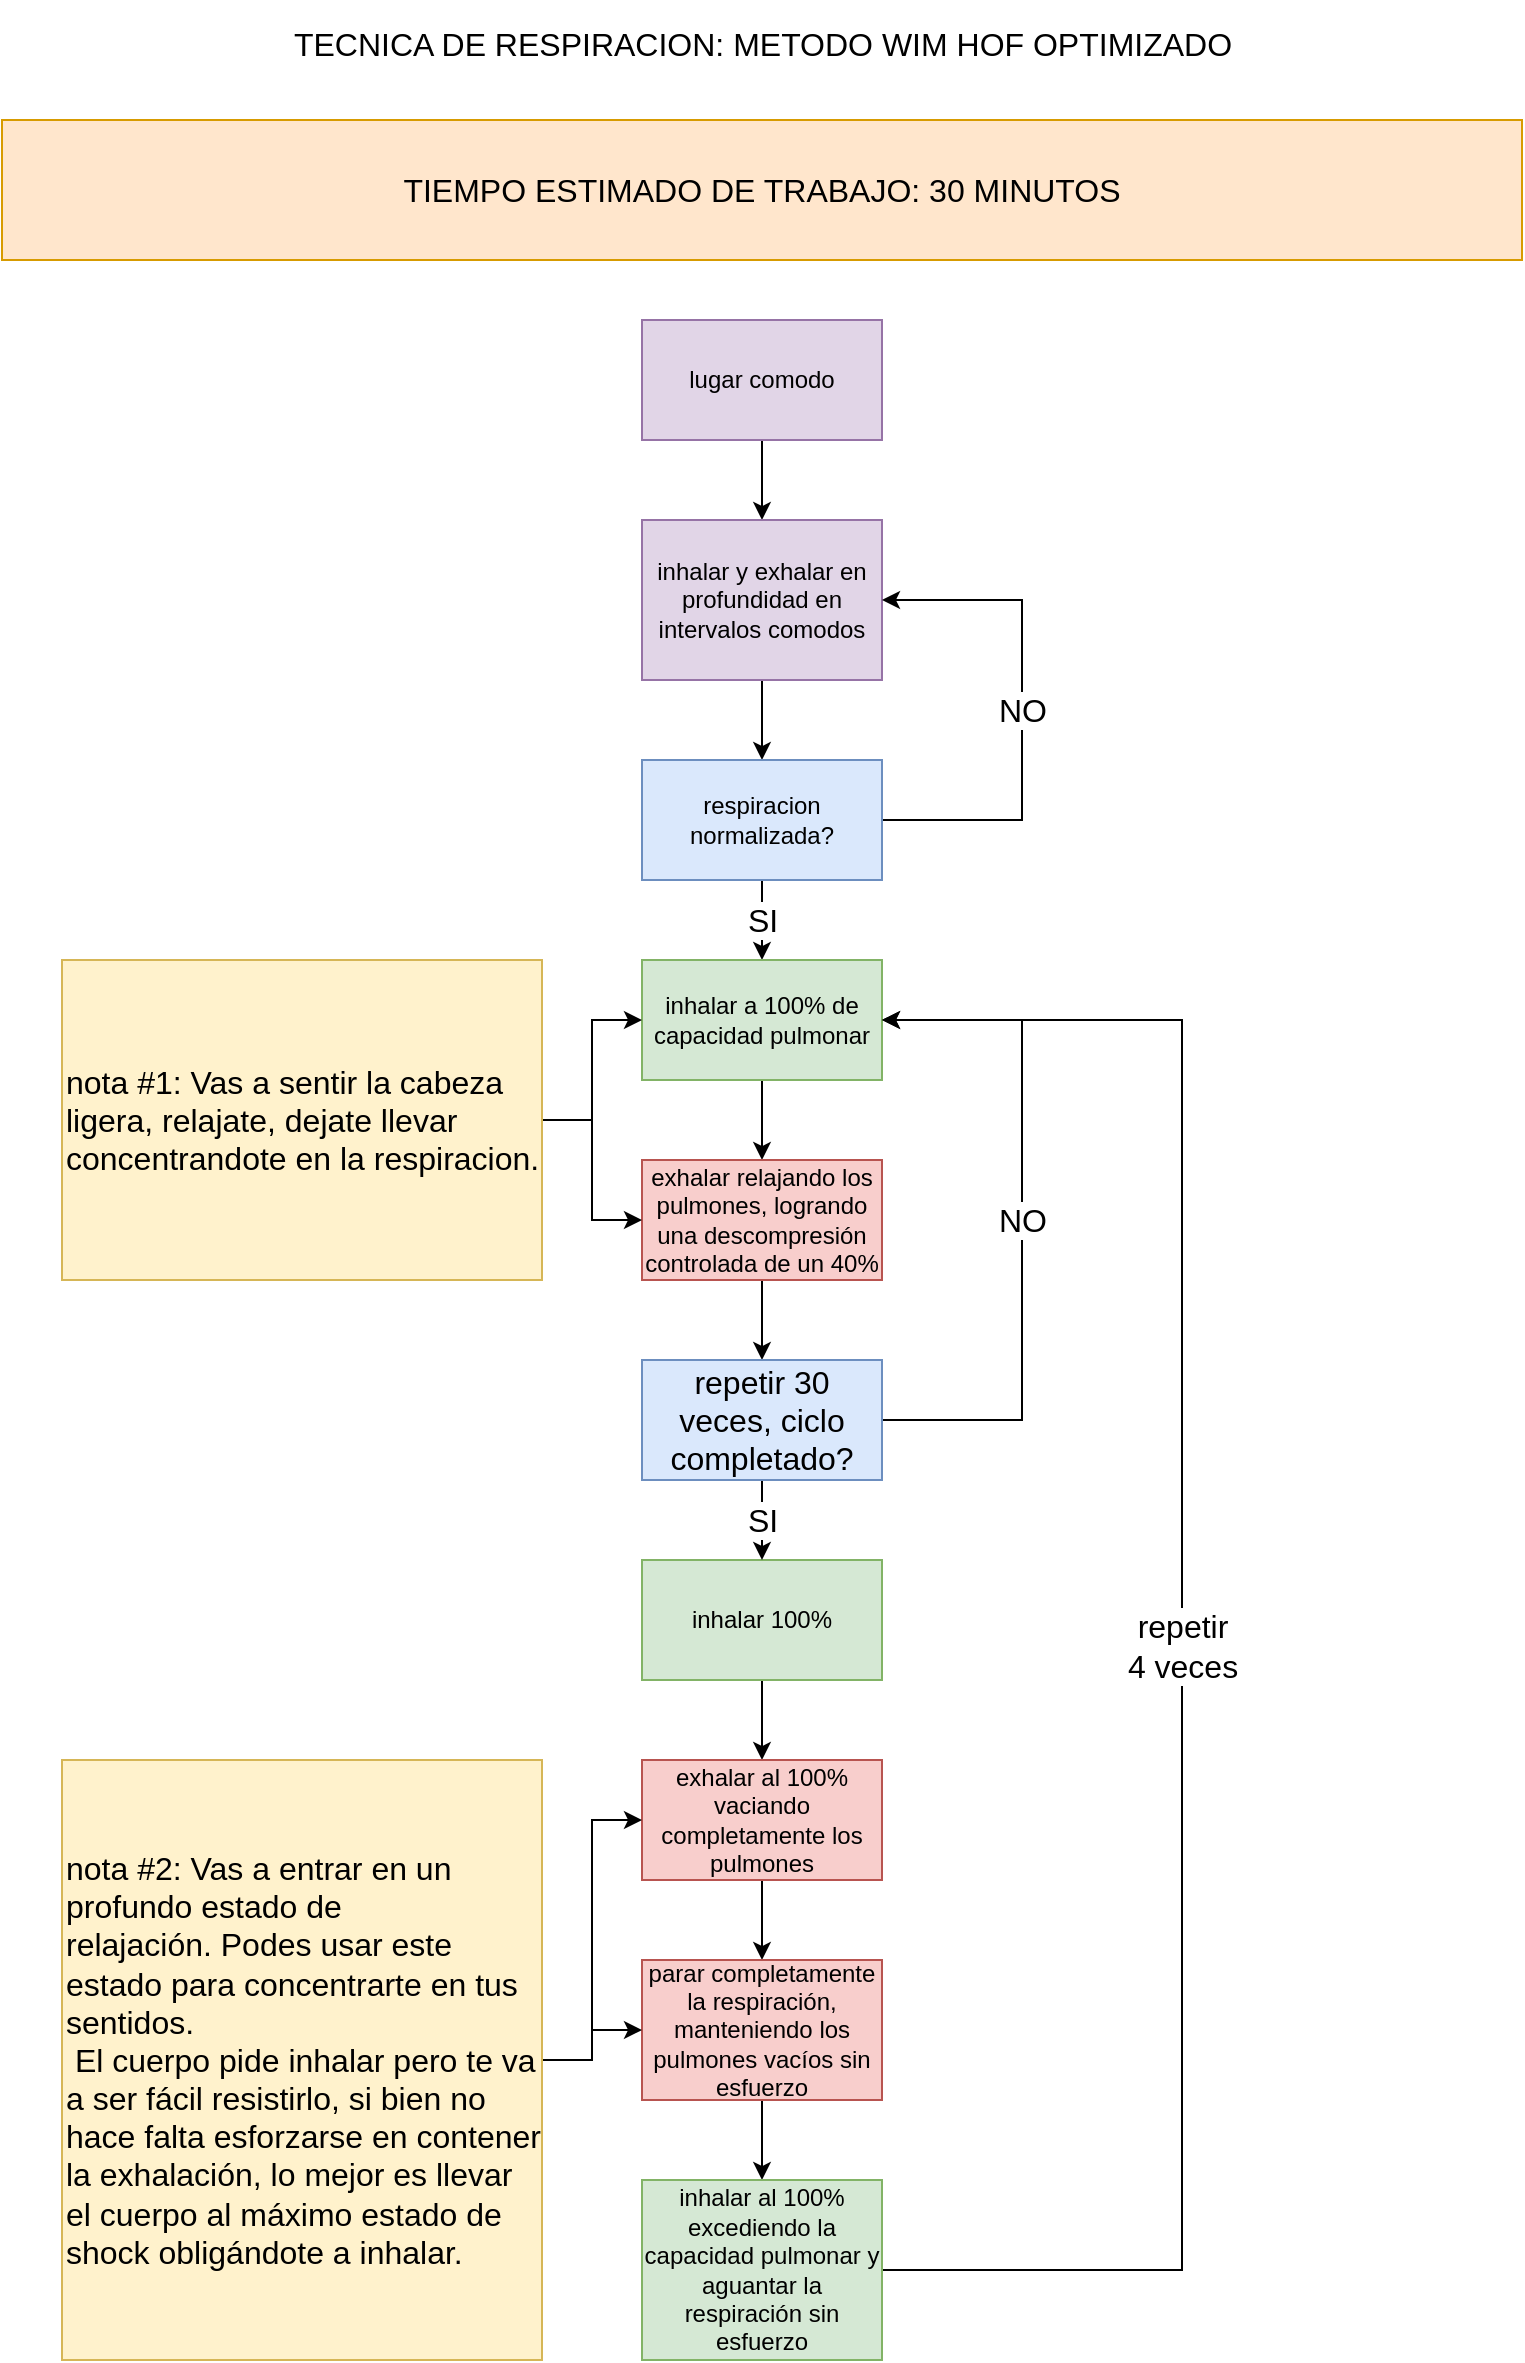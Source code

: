 <mxfile version="14.2.9" type="github">
  <diagram id="3oyoTQynbpDbM4ZEqOCm" name="Page-1">
    <mxGraphModel dx="1838" dy="2218" grid="1" gridSize="10" guides="1" tooltips="1" connect="1" arrows="1" fold="1" page="1" pageScale="1" pageWidth="850" pageHeight="1100" math="0" shadow="0">
      <root>
        <mxCell id="0" />
        <mxCell id="1" parent="0" />
        <mxCell id="PqaMejwaI_BLGs7dTHtu-3" value="" style="edgeStyle=orthogonalEdgeStyle;rounded=0;orthogonalLoop=1;jettySize=auto;html=1;" edge="1" parent="1" source="PqaMejwaI_BLGs7dTHtu-1" target="PqaMejwaI_BLGs7dTHtu-2">
          <mxGeometry relative="1" as="geometry" />
        </mxCell>
        <mxCell id="PqaMejwaI_BLGs7dTHtu-1" value="lugar comodo" style="rounded=0;whiteSpace=wrap;html=1;fillColor=#e1d5e7;strokeColor=#9673a6;" vertex="1" parent="1">
          <mxGeometry x="420" y="70" width="120" height="60" as="geometry" />
        </mxCell>
        <mxCell id="PqaMejwaI_BLGs7dTHtu-5" value="" style="edgeStyle=orthogonalEdgeStyle;rounded=0;orthogonalLoop=1;jettySize=auto;html=1;" edge="1" parent="1" source="PqaMejwaI_BLGs7dTHtu-2" target="PqaMejwaI_BLGs7dTHtu-4">
          <mxGeometry relative="1" as="geometry" />
        </mxCell>
        <mxCell id="PqaMejwaI_BLGs7dTHtu-2" value="inhalar y exhalar en profundidad en intervalos comodos" style="rounded=0;whiteSpace=wrap;html=1;fillColor=#e1d5e7;strokeColor=#9673a6;" vertex="1" parent="1">
          <mxGeometry x="420" y="170" width="120" height="80" as="geometry" />
        </mxCell>
        <mxCell id="PqaMejwaI_BLGs7dTHtu-9" value="NO" style="edgeStyle=orthogonalEdgeStyle;rounded=0;orthogonalLoop=1;jettySize=auto;html=1;entryX=1;entryY=0.5;entryDx=0;entryDy=0;fontSize=16;" edge="1" parent="1" source="PqaMejwaI_BLGs7dTHtu-4" target="PqaMejwaI_BLGs7dTHtu-2">
          <mxGeometry relative="1" as="geometry">
            <Array as="points">
              <mxPoint x="610" y="320" />
              <mxPoint x="610" y="210" />
            </Array>
          </mxGeometry>
        </mxCell>
        <mxCell id="PqaMejwaI_BLGs7dTHtu-11" value="SI" style="edgeStyle=orthogonalEdgeStyle;rounded=0;orthogonalLoop=1;jettySize=auto;html=1;fontSize=16;" edge="1" parent="1" source="PqaMejwaI_BLGs7dTHtu-4" target="PqaMejwaI_BLGs7dTHtu-10">
          <mxGeometry relative="1" as="geometry" />
        </mxCell>
        <mxCell id="PqaMejwaI_BLGs7dTHtu-4" value="respiracion normalizada?" style="whiteSpace=wrap;html=1;rounded=0;fillColor=#dae8fc;strokeColor=#6c8ebf;" vertex="1" parent="1">
          <mxGeometry x="420" y="290" width="120" height="60" as="geometry" />
        </mxCell>
        <mxCell id="PqaMejwaI_BLGs7dTHtu-13" value="" style="edgeStyle=orthogonalEdgeStyle;rounded=0;orthogonalLoop=1;jettySize=auto;html=1;fontSize=16;" edge="1" parent="1" source="PqaMejwaI_BLGs7dTHtu-10" target="PqaMejwaI_BLGs7dTHtu-12">
          <mxGeometry relative="1" as="geometry" />
        </mxCell>
        <mxCell id="PqaMejwaI_BLGs7dTHtu-10" value="inhalar a 100% de capacidad pulmonar" style="whiteSpace=wrap;html=1;rounded=0;fillColor=#d5e8d4;strokeColor=#82b366;" vertex="1" parent="1">
          <mxGeometry x="420" y="390" width="120" height="60" as="geometry" />
        </mxCell>
        <mxCell id="PqaMejwaI_BLGs7dTHtu-32" value="" style="edgeStyle=orthogonalEdgeStyle;rounded=0;orthogonalLoop=1;jettySize=auto;html=1;fontSize=16;" edge="1" parent="1" source="PqaMejwaI_BLGs7dTHtu-12" target="PqaMejwaI_BLGs7dTHtu-31">
          <mxGeometry relative="1" as="geometry" />
        </mxCell>
        <mxCell id="PqaMejwaI_BLGs7dTHtu-12" value="exhalar relajando los pulmones, logrando una descompresión controlada de un 40%" style="whiteSpace=wrap;html=1;rounded=0;fillColor=#f8cecc;strokeColor=#b85450;" vertex="1" parent="1">
          <mxGeometry x="420" y="490" width="120" height="60" as="geometry" />
        </mxCell>
        <mxCell id="PqaMejwaI_BLGs7dTHtu-27" style="edgeStyle=orthogonalEdgeStyle;rounded=0;orthogonalLoop=1;jettySize=auto;html=1;entryX=0;entryY=0.5;entryDx=0;entryDy=0;fontSize=16;" edge="1" parent="1" source="PqaMejwaI_BLGs7dTHtu-15" target="PqaMejwaI_BLGs7dTHtu-10">
          <mxGeometry relative="1" as="geometry" />
        </mxCell>
        <mxCell id="PqaMejwaI_BLGs7dTHtu-28" style="edgeStyle=orthogonalEdgeStyle;rounded=0;orthogonalLoop=1;jettySize=auto;html=1;entryX=0;entryY=0.5;entryDx=0;entryDy=0;fontSize=16;" edge="1" parent="1" source="PqaMejwaI_BLGs7dTHtu-15" target="PqaMejwaI_BLGs7dTHtu-12">
          <mxGeometry relative="1" as="geometry" />
        </mxCell>
        <mxCell id="PqaMejwaI_BLGs7dTHtu-15" value="nota #1: Vas a sentir la cabeza ligera, relajate, dejate llevar concentrandote en la respiracion." style="rounded=0;whiteSpace=wrap;html=1;fontSize=16;fillColor=#fff2cc;strokeColor=#d6b656;align=left;" vertex="1" parent="1">
          <mxGeometry x="130" y="390" width="240" height="160" as="geometry" />
        </mxCell>
        <mxCell id="PqaMejwaI_BLGs7dTHtu-19" value="" style="edgeStyle=orthogonalEdgeStyle;rounded=0;orthogonalLoop=1;jettySize=auto;html=1;fontSize=16;" edge="1" parent="1" source="PqaMejwaI_BLGs7dTHtu-16" target="PqaMejwaI_BLGs7dTHtu-18">
          <mxGeometry relative="1" as="geometry" />
        </mxCell>
        <mxCell id="PqaMejwaI_BLGs7dTHtu-16" value="inhalar 100%" style="whiteSpace=wrap;html=1;rounded=0;fillColor=#d5e8d4;strokeColor=#82b366;" vertex="1" parent="1">
          <mxGeometry x="420" y="690" width="120" height="60" as="geometry" />
        </mxCell>
        <mxCell id="PqaMejwaI_BLGs7dTHtu-21" value="" style="edgeStyle=orthogonalEdgeStyle;rounded=0;orthogonalLoop=1;jettySize=auto;html=1;fontSize=16;" edge="1" parent="1" source="PqaMejwaI_BLGs7dTHtu-18" target="PqaMejwaI_BLGs7dTHtu-20">
          <mxGeometry relative="1" as="geometry" />
        </mxCell>
        <mxCell id="PqaMejwaI_BLGs7dTHtu-18" value="exhalar al 100% vaciando completamente los pulmones" style="whiteSpace=wrap;html=1;rounded=0;fillColor=#f8cecc;strokeColor=#b85450;" vertex="1" parent="1">
          <mxGeometry x="420" y="790" width="120" height="60" as="geometry" />
        </mxCell>
        <mxCell id="PqaMejwaI_BLGs7dTHtu-23" value="" style="edgeStyle=orthogonalEdgeStyle;rounded=0;orthogonalLoop=1;jettySize=auto;html=1;fontSize=16;" edge="1" parent="1" source="PqaMejwaI_BLGs7dTHtu-20" target="PqaMejwaI_BLGs7dTHtu-22">
          <mxGeometry relative="1" as="geometry" />
        </mxCell>
        <mxCell id="PqaMejwaI_BLGs7dTHtu-20" value="parar completamente la respiración, manteniendo los pulmones vacíos sin esfuerzo" style="whiteSpace=wrap;html=1;rounded=0;fillColor=#f8cecc;strokeColor=#b85450;" vertex="1" parent="1">
          <mxGeometry x="420" y="890" width="120" height="70" as="geometry" />
        </mxCell>
        <mxCell id="PqaMejwaI_BLGs7dTHtu-24" value="repetir&lt;br&gt;4 veces" style="edgeStyle=orthogonalEdgeStyle;rounded=0;orthogonalLoop=1;jettySize=auto;html=1;fontSize=16;entryX=1;entryY=0.5;entryDx=0;entryDy=0;" edge="1" parent="1" source="PqaMejwaI_BLGs7dTHtu-22" target="PqaMejwaI_BLGs7dTHtu-10">
          <mxGeometry relative="1" as="geometry">
            <mxPoint x="540" y="100" as="targetPoint" />
            <Array as="points">
              <mxPoint x="690" y="1045" />
              <mxPoint x="690" y="420" />
            </Array>
          </mxGeometry>
        </mxCell>
        <mxCell id="PqaMejwaI_BLGs7dTHtu-22" value="inhalar al 100% excediendo la capacidad pulmonar y aguantar la respiración sin esfuerzo" style="whiteSpace=wrap;html=1;rounded=0;fillColor=#d5e8d4;strokeColor=#82b366;" vertex="1" parent="1">
          <mxGeometry x="420" y="1000" width="120" height="90" as="geometry" />
        </mxCell>
        <mxCell id="PqaMejwaI_BLGs7dTHtu-33" value="NO" style="edgeStyle=orthogonalEdgeStyle;rounded=0;orthogonalLoop=1;jettySize=auto;html=1;entryX=1;entryY=0.5;entryDx=0;entryDy=0;fontSize=16;" edge="1" parent="1" source="PqaMejwaI_BLGs7dTHtu-31" target="PqaMejwaI_BLGs7dTHtu-10">
          <mxGeometry relative="1" as="geometry">
            <Array as="points">
              <mxPoint x="610" y="620" />
              <mxPoint x="610" y="420" />
            </Array>
          </mxGeometry>
        </mxCell>
        <mxCell id="PqaMejwaI_BLGs7dTHtu-37" value="SI" style="edgeStyle=orthogonalEdgeStyle;rounded=0;orthogonalLoop=1;jettySize=auto;html=1;fontSize=16;" edge="1" parent="1" source="PqaMejwaI_BLGs7dTHtu-31" target="PqaMejwaI_BLGs7dTHtu-16">
          <mxGeometry relative="1" as="geometry" />
        </mxCell>
        <mxCell id="PqaMejwaI_BLGs7dTHtu-31" value="repetir 30 veces, ciclo completado?" style="rounded=0;whiteSpace=wrap;html=1;fontSize=16;fillColor=#dae8fc;strokeColor=#6c8ebf;" vertex="1" parent="1">
          <mxGeometry x="420" y="590" width="120" height="60" as="geometry" />
        </mxCell>
        <mxCell id="PqaMejwaI_BLGs7dTHtu-45" style="edgeStyle=orthogonalEdgeStyle;rounded=0;orthogonalLoop=1;jettySize=auto;html=1;fontSize=16;" edge="1" parent="1" source="PqaMejwaI_BLGs7dTHtu-40" target="PqaMejwaI_BLGs7dTHtu-20">
          <mxGeometry relative="1" as="geometry" />
        </mxCell>
        <mxCell id="PqaMejwaI_BLGs7dTHtu-46" style="edgeStyle=orthogonalEdgeStyle;rounded=0;orthogonalLoop=1;jettySize=auto;html=1;fontSize=16;" edge="1" parent="1" source="PqaMejwaI_BLGs7dTHtu-40" target="PqaMejwaI_BLGs7dTHtu-18">
          <mxGeometry relative="1" as="geometry" />
        </mxCell>
        <mxCell id="PqaMejwaI_BLGs7dTHtu-40" value="nota #2: Vas a entrar en un profundo estado de relajación.&amp;nbsp;&lt;span style=&quot;text-align: center&quot;&gt;Podes usar este estado para concentrarte en tus sentidos. &lt;br&gt;&amp;nbsp;E&lt;/span&gt;l cuerpo pide inhalar pero te va a ser fácil resistirlo, si bien no hace falta esforzarse en contener la exhalación, lo mejor es llevar el cuerpo al máximo estado de shock obligándote a inhalar.&amp;nbsp;&amp;nbsp;" style="rounded=0;whiteSpace=wrap;html=1;fontSize=16;fillColor=#fff2cc;strokeColor=#d6b656;align=left;" vertex="1" parent="1">
          <mxGeometry x="130" y="790" width="240" height="300" as="geometry" />
        </mxCell>
        <mxCell id="PqaMejwaI_BLGs7dTHtu-50" value="TIEMPO ESTIMADO DE TRABAJO: 30 MINUTOS" style="rounded=0;whiteSpace=wrap;html=1;fontSize=16;align=center;fillColor=#ffe6cc;strokeColor=#d79b00;" vertex="1" parent="1">
          <mxGeometry x="100" y="-30" width="760" height="70" as="geometry" />
        </mxCell>
        <mxCell id="PqaMejwaI_BLGs7dTHtu-54" value="&lt;span style=&quot;font-size: 16px ; font-weight: 400&quot;&gt;TECNICA DE RESPIRACION: METODO WIM HOF OPTIMIZADO&lt;/span&gt;" style="text;strokeColor=none;fillColor=none;html=1;fontSize=24;fontStyle=1;verticalAlign=middle;align=center;" vertex="1" parent="1">
          <mxGeometry x="100" y="-90" width="760" height="40" as="geometry" />
        </mxCell>
      </root>
    </mxGraphModel>
  </diagram>
</mxfile>

